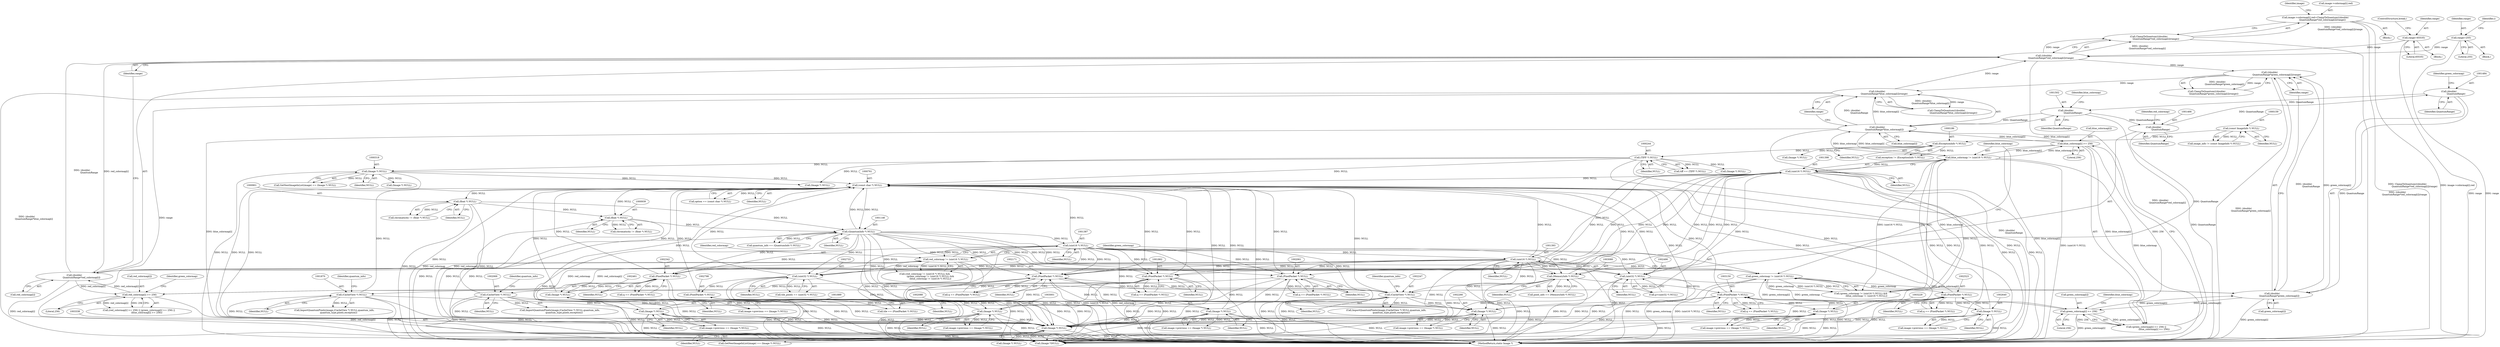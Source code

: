 digraph "0_ImageMagick_58cf5bf4fade82e3b510e8f3463a967278a3e410_0@array" {
"1001454" [label="(Call,image->colormap[i].red=ClampToQuantum(((double)\n                    QuantumRange*red_colormap[i])/range))"];
"1001462" [label="(Call,ClampToQuantum(((double)\n                    QuantumRange*red_colormap[i])/range))"];
"1001463" [label="(Call,((double)\n                    QuantumRange*red_colormap[i])/range)"];
"1001464" [label="(Call,(double)\n                    QuantumRange*red_colormap[i])"];
"1001465" [label="(Call,(double)\n                    QuantumRange)"];
"1001501" [label="(Call,(double)\n                    QuantumRange)"];
"1001483" [label="(Call,(double)\n                    QuantumRange)"];
"1001384" [label="(Call,red_colormap != (uint16 *) NULL)"];
"1001419" [label="(Call,red_colormap[i] >= 256)"];
"1001386" [label="(Call,(uint16 *) NULL)"];
"1001145" [label="(Call,(QuantumInfo *) NULL)"];
"1000760" [label="(Call,(const char *) NULL)"];
"1002341" [label="(Call,(PixelPacket *) NULL)"];
"1002460" [label="(Call,(Image *) NULL)"];
"1001392" [label="(Call,(uint16 *) NULL)"];
"1001397" [label="(Call,(uint16 *) NULL)"];
"1001861" [label="(Call,(PixelPacket *) NULL)"];
"1001888" [label="(Call,(Image *) NULL)"];
"1001869" [label="(Call,(CacheView *) NULL)"];
"1002087" [label="(Call,(Image *) NULL)"];
"1002068" [label="(Call,(CacheView *) NULL)"];
"1002060" [label="(Call,(PixelPacket *) NULL)"];
"1003000" [label="(Call,(Image *) NULL)"];
"1002797" [label="(Call,(PixelPacket *) NULL)"];
"1002732" [label="(Call,(uint32 *) NULL)"];
"1002639" [label="(Call,(Image *) NULL)"];
"1002522" [label="(Call,(PixelPacket *) NULL)"];
"1002489" [label="(Call,(uint32 *) NULL)"];
"1003149" [label="(Call,(PixelPacket *) NULL)"];
"1003079" [label="(Call,(MemoryInfo *) NULL)"];
"1003228" [label="(Call,(Image *) NULL)"];
"1000317" [label="(Call,(Image *) NULL)"];
"1000243" [label="(Call,(TIFF *) NULL)"];
"1000185" [label="(Call,(ExceptionInfo *) NULL)"];
"1000158" [label="(Call,(const ImageInfo *) NULL)"];
"1003337" [label="(Call,(Image *) NULL)"];
"1002170" [label="(Call,(PixelPacket *) NULL)"];
"1002265" [label="(Call,(Image *) NULL)"];
"1002246" [label="(Call,(CacheView *) NULL)"];
"1000938" [label="(Call,(float *) NULL)"];
"1000900" [label="(Call,(float *) NULL)"];
"1001436" [label="(Call,range=65535)"];
"1001401" [label="(Call,range=255)"];
"1001499" [label="(Call,((double)\n                    QuantumRange*blue_colormap[i])/range)"];
"1001500" [label="(Call,(double)\n                    QuantumRange*blue_colormap[i])"];
"1001430" [label="(Call,blue_colormap[i] >= 256)"];
"1001395" [label="(Call,blue_colormap != (uint16 *) NULL)"];
"1001481" [label="(Call,((double)\n                    QuantumRange*green_colormap[i])/range)"];
"1001482" [label="(Call,(double)\n                    QuantumRange*green_colormap[i])"];
"1001390" [label="(Call,green_colormap != (uint16 *) NULL)"];
"1001425" [label="(Call,green_colormap[i] >= 256)"];
"1001147" [label="(Identifier,NULL)"];
"1002732" [label="(Call,(uint32 *) NULL)"];
"1001427" [label="(Identifier,green_colormap)"];
"1001468" [label="(Call,red_colormap[i])"];
"1001426" [label="(Call,green_colormap[i])"];
"1003224" [label="(Call,image->previous == (Image *) NULL)"];
"1002795" [label="(Call,tile == (PixelPacket *) NULL)"];
"1001418" [label="(Call,(red_colormap[i] >= 256) || (green_colormap[i] >= 256) ||\n                      (blue_colormap[i] >= 256))"];
"1001438" [label="(Literal,65535)"];
"1001498" [label="(Call,ClampToQuantum(((double)\n                    QuantumRange*blue_colormap[i])/range))"];
"1001463" [label="(Call,((double)\n                    QuantumRange*red_colormap[i])/range)"];
"1001391" [label="(Identifier,green_colormap)"];
"1001467" [label="(Identifier,QuantumRange)"];
"1002062" [label="(Identifier,NULL)"];
"1000314" [label="(Call,GetNextImageInList(image) == (Image *) NULL)"];
"1002639" [label="(Call,(Image *) NULL)"];
"1000215" [label="(Call,(Image *) NULL)"];
"1003081" [label="(Identifier,NULL)"];
"1001872" [label="(Identifier,quantum_info)"];
"1002089" [label="(Identifier,NULL)"];
"1001439" [label="(ControlStructure,break;)"];
"1001424" [label="(Call,(green_colormap[i] >= 256) ||\n                      (blue_colormap[i] >= 256))"];
"1002460" [label="(Call,(Image *) NULL)"];
"1001483" [label="(Call,(double)\n                    QuantumRange)"];
"1003228" [label="(Call,(Image *) NULL)"];
"1001389" [label="(Call,(green_colormap != (uint16 *) NULL) &&\n                (blue_colormap != (uint16 *) NULL))"];
"1003147" [label="(Call,q == (PixelPacket *) NULL)"];
"1000902" [label="(Identifier,NULL)"];
"1001503" [label="(Identifier,QuantumRange)"];
"1002635" [label="(Call,image->previous == (Image *) NULL)"];
"1000243" [label="(Call,(TIFF *) NULL)"];
"1001476" [label="(Identifier,image)"];
"1003230" [label="(Identifier,NULL)"];
"1001397" [label="(Call,(uint16 *) NULL)"];
"1001487" [label="(Identifier,green_colormap)"];
"1002641" [label="(Identifier,NULL)"];
"1001464" [label="(Call,(double)\n                    QuantumRange*red_colormap[i])"];
"1003334" [label="(Call,GetNextImageInList(image) == (Image *) NULL)"];
"1000898" [label="(Call,chromaticity != (float *) NULL)"];
"1001480" [label="(Call,ClampToQuantum(((double)\n                    QuantumRange*green_colormap[i])/range))"];
"1001859" [label="(Call,q == (PixelPacket *) NULL)"];
"1001396" [label="(Identifier,blue_colormap)"];
"1001401" [label="(Call,range=255)"];
"1001871" [label="(Identifier,NULL)"];
"1002462" [label="(Identifier,NULL)"];
"1003400" [label="(Call,(Image *)NULL)"];
"1002730" [label="(Call,tile_pixels == (uint32 *) NULL)"];
"1002522" [label="(Call,(PixelPacket *) NULL)"];
"1001394" [label="(Identifier,NULL)"];
"1001436" [label="(Call,range=65535)"];
"1001861" [label="(Call,(PixelPacket *) NULL)"];
"1001386" [label="(Call,(uint16 *) NULL)"];
"1002491" [label="(Identifier,NULL)"];
"1002524" [label="(Identifier,NULL)"];
"1000319" [label="(Identifier,NULL)"];
"1001403" [label="(Literal,255)"];
"1003002" [label="(Identifier,NULL)"];
"1001384" [label="(Call,red_colormap != (uint16 *) NULL)"];
"1002339" [label="(Call,q == (PixelPacket *) NULL)"];
"1000936" [label="(Call,chromaticity != (float *) NULL)"];
"1000156" [label="(Call,image_info != (const ImageInfo *) NULL)"];
"1000758" [label="(Call,option == (const char *) NULL)"];
"1002261" [label="(Call,image->previous == (Image *) NULL)"];
"1001469" [label="(Identifier,red_colormap)"];
"1002248" [label="(Identifier,NULL)"];
"1001863" [label="(Identifier,NULL)"];
"1002489" [label="(Call,(uint32 *) NULL)"];
"1002520" [label="(Call,q == (PixelPacket *) NULL)"];
"1003337" [label="(Call,(Image *) NULL)"];
"1001869" [label="(Call,(CacheView *) NULL)"];
"1002070" [label="(Identifier,NULL)"];
"1001400" [label="(Block,)"];
"1001482" [label="(Call,(double)\n                    QuantumRange*green_colormap[i])"];
"1001143" [label="(Call,quantum_info == (QuantumInfo *) NULL)"];
"1001471" [label="(Identifier,range)"];
"1001388" [label="(Identifier,NULL)"];
"1000328" [label="(Call,(Image *) NULL)"];
"1002343" [label="(Identifier,NULL)"];
"1002797" [label="(Call,(PixelPacket *) NULL)"];
"1001501" [label="(Call,(double)\n                    QuantumRange)"];
"1001395" [label="(Call,blue_colormap != (uint16 *) NULL)"];
"1001465" [label="(Call,(double)\n                    QuantumRange)"];
"1000938" [label="(Call,(float *) NULL)"];
"1001402" [label="(Identifier,range)"];
"1001431" [label="(Call,blue_colormap[i])"];
"1001499" [label="(Call,((double)\n                    QuantumRange*blue_colormap[i])/range)"];
"1002071" [label="(Identifier,quantum_info)"];
"1000187" [label="(Identifier,NULL)"];
"1002087" [label="(Call,(Image *) NULL)"];
"1003406" [label="(MethodReturn,static Image *)"];
"1001455" [label="(Call,image->colormap[i].red)"];
"1000158" [label="(Call,(const ImageInfo *) NULL)"];
"1001504" [label="(Call,blue_colormap[i])"];
"1002799" [label="(Identifier,NULL)"];
"1001399" [label="(Identifier,NULL)"];
"1002170" [label="(Call,(PixelPacket *) NULL)"];
"1003000" [label="(Call,(Image *) NULL)"];
"1002249" [label="(Identifier,quantum_info)"];
"1000245" [label="(Identifier,NULL)"];
"1001392" [label="(Call,(uint16 *) NULL)"];
"1001383" [label="(Call,(red_colormap != (uint16 *) NULL) &&\n                (green_colormap != (uint16 *) NULL) &&\n                (blue_colormap != (uint16 *) NULL))"];
"1002066" [label="(Call,ImportQuantumPixels(image,(CacheView *) NULL,quantum_info,\n            quantum_type,pixels,exception))"];
"1001486" [label="(Call,green_colormap[i])"];
"1001435" [label="(Block,)"];
"1001507" [label="(Identifier,range)"];
"1001888" [label="(Call,(Image *) NULL)"];
"1001453" [label="(Block,)"];
"1002060" [label="(Call,(PixelPacket *) NULL)"];
"1001462" [label="(Call,ClampToQuantum(((double)\n                    QuantumRange*red_colormap[i])/range))"];
"1001481" [label="(Call,((double)\n                    QuantumRange*green_colormap[i])/range)"];
"1000940" [label="(Identifier,NULL)"];
"1002267" [label="(Identifier,NULL)"];
"1000900" [label="(Call,(float *) NULL)"];
"1002734" [label="(Identifier,NULL)"];
"1000307" [label="(Call,(Image *) NULL)"];
"1001489" [label="(Identifier,range)"];
"1001423" [label="(Literal,256)"];
"1002341" [label="(Call,(PixelPacket *) NULL)"];
"1001890" [label="(Identifier,NULL)"];
"1003149" [label="(Call,(PixelPacket *) NULL)"];
"1001430" [label="(Call,blue_colormap[i] >= 256)"];
"1002456" [label="(Call,image->previous == (Image *) NULL)"];
"1002058" [label="(Call,q == (PixelPacket *) NULL)"];
"1001425" [label="(Call,green_colormap[i] >= 256)"];
"1001145" [label="(Call,(QuantumInfo *) NULL)"];
"1000160" [label="(Identifier,NULL)"];
"1000241" [label="(Call,tiff == (TIFF *) NULL)"];
"1002168" [label="(Call,q == (PixelPacket *) NULL)"];
"1001434" [label="(Literal,256)"];
"1000185" [label="(Call,(ExceptionInfo *) NULL)"];
"1001420" [label="(Call,red_colormap[i])"];
"1003346" [label="(Call,(Image *) NULL)"];
"1001500" [label="(Call,(double)\n                    QuantumRange*blue_colormap[i])"];
"1001505" [label="(Identifier,blue_colormap)"];
"1000183" [label="(Call,exception != (ExceptionInfo *) NULL)"];
"1000317" [label="(Call,(Image *) NULL)"];
"1002172" [label="(Identifier,NULL)"];
"1001406" [label="(Identifier,i)"];
"1001419" [label="(Call,red_colormap[i] >= 256)"];
"1002487" [label="(Call,p=(uint32 *) NULL)"];
"1002244" [label="(Call,ImportQuantumPixels(image,(CacheView *) NULL,quantum_info,\n              quantum_type,pixels,exception))"];
"1001454" [label="(Call,image->colormap[i].red=ClampToQuantum(((double)\n                    QuantumRange*red_colormap[i])/range))"];
"1002083" [label="(Call,image->previous == (Image *) NULL)"];
"1003339" [label="(Identifier,NULL)"];
"1002068" [label="(Call,(CacheView *) NULL)"];
"1002265" [label="(Call,(Image *) NULL)"];
"1000760" [label="(Call,(const char *) NULL)"];
"1001884" [label="(Call,image->previous == (Image *) NULL)"];
"1001385" [label="(Identifier,red_colormap)"];
"1003079" [label="(Call,(MemoryInfo *) NULL)"];
"1001429" [label="(Literal,256)"];
"1003077" [label="(Call,pixel_info == (MemoryInfo *) NULL)"];
"1000252" [label="(Call,(Image *) NULL)"];
"1000762" [label="(Identifier,NULL)"];
"1001867" [label="(Call,ImportQuantumPixels(image,(CacheView *) NULL,quantum_info,\n            quantum_type,pixels,exception))"];
"1001437" [label="(Identifier,range)"];
"1003151" [label="(Identifier,NULL)"];
"1001390" [label="(Call,green_colormap != (uint16 *) NULL)"];
"1001485" [label="(Identifier,QuantumRange)"];
"1002996" [label="(Call,image->previous == (Image *) NULL)"];
"1002246" [label="(Call,(CacheView *) NULL)"];
"1001432" [label="(Identifier,blue_colormap)"];
"1001454" -> "1001453"  [label="AST: "];
"1001454" -> "1001462"  [label="CFG: "];
"1001455" -> "1001454"  [label="AST: "];
"1001462" -> "1001454"  [label="AST: "];
"1001476" -> "1001454"  [label="CFG: "];
"1001454" -> "1003406"  [label="DDG: ClampToQuantum(((double)\n                    QuantumRange*red_colormap[i])/range)"];
"1001454" -> "1003406"  [label="DDG: image->colormap[i].red"];
"1001462" -> "1001454"  [label="DDG: ((double)\n                    QuantumRange*red_colormap[i])/range"];
"1001462" -> "1001463"  [label="CFG: "];
"1001463" -> "1001462"  [label="AST: "];
"1001462" -> "1003406"  [label="DDG: ((double)\n                    QuantumRange*red_colormap[i])/range"];
"1001463" -> "1001462"  [label="DDG: (double)\n                    QuantumRange*red_colormap[i]"];
"1001463" -> "1001462"  [label="DDG: range"];
"1001463" -> "1001471"  [label="CFG: "];
"1001464" -> "1001463"  [label="AST: "];
"1001471" -> "1001463"  [label="AST: "];
"1001463" -> "1003406"  [label="DDG: (double)\n                    QuantumRange*red_colormap[i]"];
"1001464" -> "1001463"  [label="DDG: (double)\n                    QuantumRange"];
"1001464" -> "1001463"  [label="DDG: red_colormap[i]"];
"1001436" -> "1001463"  [label="DDG: range"];
"1001401" -> "1001463"  [label="DDG: range"];
"1001499" -> "1001463"  [label="DDG: range"];
"1001463" -> "1001481"  [label="DDG: range"];
"1001464" -> "1001468"  [label="CFG: "];
"1001465" -> "1001464"  [label="AST: "];
"1001468" -> "1001464"  [label="AST: "];
"1001471" -> "1001464"  [label="CFG: "];
"1001464" -> "1003406"  [label="DDG: red_colormap[i]"];
"1001464" -> "1001384"  [label="DDG: red_colormap[i]"];
"1001464" -> "1001419"  [label="DDG: red_colormap[i]"];
"1001465" -> "1001464"  [label="DDG: QuantumRange"];
"1001384" -> "1001464"  [label="DDG: red_colormap"];
"1001419" -> "1001464"  [label="DDG: red_colormap[i]"];
"1001465" -> "1001467"  [label="CFG: "];
"1001466" -> "1001465"  [label="AST: "];
"1001467" -> "1001465"  [label="AST: "];
"1001469" -> "1001465"  [label="CFG: "];
"1001501" -> "1001465"  [label="DDG: QuantumRange"];
"1001465" -> "1001483"  [label="DDG: QuantumRange"];
"1001501" -> "1001500"  [label="AST: "];
"1001501" -> "1001503"  [label="CFG: "];
"1001502" -> "1001501"  [label="AST: "];
"1001503" -> "1001501"  [label="AST: "];
"1001505" -> "1001501"  [label="CFG: "];
"1001501" -> "1003406"  [label="DDG: QuantumRange"];
"1001501" -> "1001500"  [label="DDG: QuantumRange"];
"1001483" -> "1001501"  [label="DDG: QuantumRange"];
"1001483" -> "1001482"  [label="AST: "];
"1001483" -> "1001485"  [label="CFG: "];
"1001484" -> "1001483"  [label="AST: "];
"1001485" -> "1001483"  [label="AST: "];
"1001487" -> "1001483"  [label="CFG: "];
"1001483" -> "1001482"  [label="DDG: QuantumRange"];
"1001384" -> "1001383"  [label="AST: "];
"1001384" -> "1001386"  [label="CFG: "];
"1001385" -> "1001384"  [label="AST: "];
"1001386" -> "1001384"  [label="AST: "];
"1001391" -> "1001384"  [label="CFG: "];
"1001383" -> "1001384"  [label="CFG: "];
"1001384" -> "1003406"  [label="DDG: red_colormap"];
"1001384" -> "1003406"  [label="DDG: (uint16 *) NULL"];
"1001384" -> "1001383"  [label="DDG: red_colormap"];
"1001384" -> "1001383"  [label="DDG: (uint16 *) NULL"];
"1001419" -> "1001384"  [label="DDG: red_colormap[i]"];
"1001386" -> "1001384"  [label="DDG: NULL"];
"1001384" -> "1001419"  [label="DDG: red_colormap"];
"1001419" -> "1001418"  [label="AST: "];
"1001419" -> "1001423"  [label="CFG: "];
"1001420" -> "1001419"  [label="AST: "];
"1001423" -> "1001419"  [label="AST: "];
"1001427" -> "1001419"  [label="CFG: "];
"1001418" -> "1001419"  [label="CFG: "];
"1001419" -> "1003406"  [label="DDG: red_colormap[i]"];
"1001419" -> "1001418"  [label="DDG: red_colormap[i]"];
"1001419" -> "1001418"  [label="DDG: 256"];
"1001386" -> "1001388"  [label="CFG: "];
"1001387" -> "1001386"  [label="AST: "];
"1001388" -> "1001386"  [label="AST: "];
"1001386" -> "1003406"  [label="DDG: NULL"];
"1001386" -> "1000760"  [label="DDG: NULL"];
"1001145" -> "1001386"  [label="DDG: NULL"];
"1001386" -> "1001392"  [label="DDG: NULL"];
"1001386" -> "1001861"  [label="DDG: NULL"];
"1001386" -> "1002060"  [label="DDG: NULL"];
"1001386" -> "1002170"  [label="DDG: NULL"];
"1001386" -> "1002246"  [label="DDG: NULL"];
"1001386" -> "1002265"  [label="DDG: NULL"];
"1001386" -> "1002341"  [label="DDG: NULL"];
"1001386" -> "1002489"  [label="DDG: NULL"];
"1001386" -> "1002732"  [label="DDG: NULL"];
"1001386" -> "1003079"  [label="DDG: NULL"];
"1001386" -> "1003337"  [label="DDG: NULL"];
"1001386" -> "1003400"  [label="DDG: NULL"];
"1001145" -> "1001143"  [label="AST: "];
"1001145" -> "1001147"  [label="CFG: "];
"1001146" -> "1001145"  [label="AST: "];
"1001147" -> "1001145"  [label="AST: "];
"1001143" -> "1001145"  [label="CFG: "];
"1001145" -> "1003406"  [label="DDG: NULL"];
"1001145" -> "1000760"  [label="DDG: NULL"];
"1001145" -> "1001143"  [label="DDG: NULL"];
"1000760" -> "1001145"  [label="DDG: NULL"];
"1000938" -> "1001145"  [label="DDG: NULL"];
"1000900" -> "1001145"  [label="DDG: NULL"];
"1001145" -> "1001861"  [label="DDG: NULL"];
"1001145" -> "1002060"  [label="DDG: NULL"];
"1001145" -> "1002170"  [label="DDG: NULL"];
"1001145" -> "1002246"  [label="DDG: NULL"];
"1001145" -> "1002265"  [label="DDG: NULL"];
"1001145" -> "1002341"  [label="DDG: NULL"];
"1001145" -> "1002489"  [label="DDG: NULL"];
"1001145" -> "1002732"  [label="DDG: NULL"];
"1001145" -> "1003079"  [label="DDG: NULL"];
"1001145" -> "1003337"  [label="DDG: NULL"];
"1001145" -> "1003400"  [label="DDG: NULL"];
"1000760" -> "1000758"  [label="AST: "];
"1000760" -> "1000762"  [label="CFG: "];
"1000761" -> "1000760"  [label="AST: "];
"1000762" -> "1000760"  [label="AST: "];
"1000758" -> "1000760"  [label="CFG: "];
"1000760" -> "1003406"  [label="DDG: NULL"];
"1000760" -> "1000758"  [label="DDG: NULL"];
"1002341" -> "1000760"  [label="DDG: NULL"];
"1002460" -> "1000760"  [label="DDG: NULL"];
"1001861" -> "1000760"  [label="DDG: NULL"];
"1001888" -> "1000760"  [label="DDG: NULL"];
"1001869" -> "1000760"  [label="DDG: NULL"];
"1002087" -> "1000760"  [label="DDG: NULL"];
"1003000" -> "1000760"  [label="DDG: NULL"];
"1002639" -> "1000760"  [label="DDG: NULL"];
"1003149" -> "1000760"  [label="DDG: NULL"];
"1002060" -> "1000760"  [label="DDG: NULL"];
"1000317" -> "1000760"  [label="DDG: NULL"];
"1002522" -> "1000760"  [label="DDG: NULL"];
"1003337" -> "1000760"  [label="DDG: NULL"];
"1002170" -> "1000760"  [label="DDG: NULL"];
"1002265" -> "1000760"  [label="DDG: NULL"];
"1003079" -> "1000760"  [label="DDG: NULL"];
"1001392" -> "1000760"  [label="DDG: NULL"];
"1002732" -> "1000760"  [label="DDG: NULL"];
"1002797" -> "1000760"  [label="DDG: NULL"];
"1000243" -> "1000760"  [label="DDG: NULL"];
"1002246" -> "1000760"  [label="DDG: NULL"];
"1001397" -> "1000760"  [label="DDG: NULL"];
"1002068" -> "1000760"  [label="DDG: NULL"];
"1002489" -> "1000760"  [label="DDG: NULL"];
"1003228" -> "1000760"  [label="DDG: NULL"];
"1000760" -> "1000900"  [label="DDG: NULL"];
"1000760" -> "1000938"  [label="DDG: NULL"];
"1000760" -> "1003400"  [label="DDG: NULL"];
"1002341" -> "1002339"  [label="AST: "];
"1002341" -> "1002343"  [label="CFG: "];
"1002342" -> "1002341"  [label="AST: "];
"1002343" -> "1002341"  [label="AST: "];
"1002339" -> "1002341"  [label="CFG: "];
"1002341" -> "1003406"  [label="DDG: NULL"];
"1002341" -> "1002339"  [label="DDG: NULL"];
"1002460" -> "1002341"  [label="DDG: NULL"];
"1001392" -> "1002341"  [label="DDG: NULL"];
"1001397" -> "1002341"  [label="DDG: NULL"];
"1002341" -> "1002460"  [label="DDG: NULL"];
"1002341" -> "1003337"  [label="DDG: NULL"];
"1002341" -> "1003400"  [label="DDG: NULL"];
"1002460" -> "1002456"  [label="AST: "];
"1002460" -> "1002462"  [label="CFG: "];
"1002461" -> "1002460"  [label="AST: "];
"1002462" -> "1002460"  [label="AST: "];
"1002456" -> "1002460"  [label="CFG: "];
"1002460" -> "1003406"  [label="DDG: NULL"];
"1002460" -> "1002456"  [label="DDG: NULL"];
"1002460" -> "1003337"  [label="DDG: NULL"];
"1002460" -> "1003400"  [label="DDG: NULL"];
"1001392" -> "1001390"  [label="AST: "];
"1001392" -> "1001394"  [label="CFG: "];
"1001393" -> "1001392"  [label="AST: "];
"1001394" -> "1001392"  [label="AST: "];
"1001390" -> "1001392"  [label="CFG: "];
"1001392" -> "1003406"  [label="DDG: NULL"];
"1001392" -> "1001390"  [label="DDG: NULL"];
"1001392" -> "1001397"  [label="DDG: NULL"];
"1001392" -> "1001861"  [label="DDG: NULL"];
"1001392" -> "1002060"  [label="DDG: NULL"];
"1001392" -> "1002170"  [label="DDG: NULL"];
"1001392" -> "1002246"  [label="DDG: NULL"];
"1001392" -> "1002265"  [label="DDG: NULL"];
"1001392" -> "1002489"  [label="DDG: NULL"];
"1001392" -> "1002732"  [label="DDG: NULL"];
"1001392" -> "1003079"  [label="DDG: NULL"];
"1001392" -> "1003337"  [label="DDG: NULL"];
"1001392" -> "1003400"  [label="DDG: NULL"];
"1001397" -> "1001395"  [label="AST: "];
"1001397" -> "1001399"  [label="CFG: "];
"1001398" -> "1001397"  [label="AST: "];
"1001399" -> "1001397"  [label="AST: "];
"1001395" -> "1001397"  [label="CFG: "];
"1001397" -> "1003406"  [label="DDG: NULL"];
"1001397" -> "1001395"  [label="DDG: NULL"];
"1001397" -> "1001861"  [label="DDG: NULL"];
"1001397" -> "1002060"  [label="DDG: NULL"];
"1001397" -> "1002170"  [label="DDG: NULL"];
"1001397" -> "1002246"  [label="DDG: NULL"];
"1001397" -> "1002265"  [label="DDG: NULL"];
"1001397" -> "1002489"  [label="DDG: NULL"];
"1001397" -> "1002732"  [label="DDG: NULL"];
"1001397" -> "1003079"  [label="DDG: NULL"];
"1001397" -> "1003337"  [label="DDG: NULL"];
"1001397" -> "1003400"  [label="DDG: NULL"];
"1001861" -> "1001859"  [label="AST: "];
"1001861" -> "1001863"  [label="CFG: "];
"1001862" -> "1001861"  [label="AST: "];
"1001863" -> "1001861"  [label="AST: "];
"1001859" -> "1001861"  [label="CFG: "];
"1001861" -> "1003406"  [label="DDG: NULL"];
"1001861" -> "1001859"  [label="DDG: NULL"];
"1001888" -> "1001861"  [label="DDG: NULL"];
"1001861" -> "1001869"  [label="DDG: NULL"];
"1001861" -> "1003337"  [label="DDG: NULL"];
"1001861" -> "1003400"  [label="DDG: NULL"];
"1001888" -> "1001884"  [label="AST: "];
"1001888" -> "1001890"  [label="CFG: "];
"1001889" -> "1001888"  [label="AST: "];
"1001890" -> "1001888"  [label="AST: "];
"1001884" -> "1001888"  [label="CFG: "];
"1001888" -> "1003406"  [label="DDG: NULL"];
"1001888" -> "1001884"  [label="DDG: NULL"];
"1001869" -> "1001888"  [label="DDG: NULL"];
"1001888" -> "1003337"  [label="DDG: NULL"];
"1001888" -> "1003400"  [label="DDG: NULL"];
"1001869" -> "1001867"  [label="AST: "];
"1001869" -> "1001871"  [label="CFG: "];
"1001870" -> "1001869"  [label="AST: "];
"1001871" -> "1001869"  [label="AST: "];
"1001872" -> "1001869"  [label="CFG: "];
"1001869" -> "1003406"  [label="DDG: NULL"];
"1001869" -> "1001867"  [label="DDG: NULL"];
"1001869" -> "1003337"  [label="DDG: NULL"];
"1001869" -> "1003400"  [label="DDG: NULL"];
"1002087" -> "1002083"  [label="AST: "];
"1002087" -> "1002089"  [label="CFG: "];
"1002088" -> "1002087"  [label="AST: "];
"1002089" -> "1002087"  [label="AST: "];
"1002083" -> "1002087"  [label="CFG: "];
"1002087" -> "1003406"  [label="DDG: NULL"];
"1002087" -> "1002060"  [label="DDG: NULL"];
"1002087" -> "1002083"  [label="DDG: NULL"];
"1002068" -> "1002087"  [label="DDG: NULL"];
"1002087" -> "1003337"  [label="DDG: NULL"];
"1002087" -> "1003400"  [label="DDG: NULL"];
"1002068" -> "1002066"  [label="AST: "];
"1002068" -> "1002070"  [label="CFG: "];
"1002069" -> "1002068"  [label="AST: "];
"1002070" -> "1002068"  [label="AST: "];
"1002071" -> "1002068"  [label="CFG: "];
"1002068" -> "1003406"  [label="DDG: NULL"];
"1002068" -> "1002066"  [label="DDG: NULL"];
"1002060" -> "1002068"  [label="DDG: NULL"];
"1002068" -> "1003337"  [label="DDG: NULL"];
"1002068" -> "1003400"  [label="DDG: NULL"];
"1002060" -> "1002058"  [label="AST: "];
"1002060" -> "1002062"  [label="CFG: "];
"1002061" -> "1002060"  [label="AST: "];
"1002062" -> "1002060"  [label="AST: "];
"1002058" -> "1002060"  [label="CFG: "];
"1002060" -> "1003406"  [label="DDG: NULL"];
"1002060" -> "1002058"  [label="DDG: NULL"];
"1002060" -> "1003337"  [label="DDG: NULL"];
"1002060" -> "1003400"  [label="DDG: NULL"];
"1003000" -> "1002996"  [label="AST: "];
"1003000" -> "1003002"  [label="CFG: "];
"1003001" -> "1003000"  [label="AST: "];
"1003002" -> "1003000"  [label="AST: "];
"1002996" -> "1003000"  [label="CFG: "];
"1003000" -> "1003406"  [label="DDG: NULL"];
"1003000" -> "1002797"  [label="DDG: NULL"];
"1003000" -> "1002996"  [label="DDG: NULL"];
"1002797" -> "1003000"  [label="DDG: NULL"];
"1003000" -> "1003337"  [label="DDG: NULL"];
"1003000" -> "1003400"  [label="DDG: NULL"];
"1002797" -> "1002795"  [label="AST: "];
"1002797" -> "1002799"  [label="CFG: "];
"1002798" -> "1002797"  [label="AST: "];
"1002799" -> "1002797"  [label="AST: "];
"1002795" -> "1002797"  [label="CFG: "];
"1002797" -> "1003406"  [label="DDG: NULL"];
"1002797" -> "1002795"  [label="DDG: NULL"];
"1002732" -> "1002797"  [label="DDG: NULL"];
"1002797" -> "1003337"  [label="DDG: NULL"];
"1002797" -> "1003400"  [label="DDG: NULL"];
"1002732" -> "1002730"  [label="AST: "];
"1002732" -> "1002734"  [label="CFG: "];
"1002733" -> "1002732"  [label="AST: "];
"1002734" -> "1002732"  [label="AST: "];
"1002730" -> "1002732"  [label="CFG: "];
"1002732" -> "1003406"  [label="DDG: NULL"];
"1002732" -> "1002730"  [label="DDG: NULL"];
"1002732" -> "1003337"  [label="DDG: NULL"];
"1002732" -> "1003400"  [label="DDG: NULL"];
"1002639" -> "1002635"  [label="AST: "];
"1002639" -> "1002641"  [label="CFG: "];
"1002640" -> "1002639"  [label="AST: "];
"1002641" -> "1002639"  [label="AST: "];
"1002635" -> "1002639"  [label="CFG: "];
"1002639" -> "1003406"  [label="DDG: NULL"];
"1002639" -> "1002522"  [label="DDG: NULL"];
"1002639" -> "1002635"  [label="DDG: NULL"];
"1002522" -> "1002639"  [label="DDG: NULL"];
"1002639" -> "1003337"  [label="DDG: NULL"];
"1002639" -> "1003400"  [label="DDG: NULL"];
"1002522" -> "1002520"  [label="AST: "];
"1002522" -> "1002524"  [label="CFG: "];
"1002523" -> "1002522"  [label="AST: "];
"1002524" -> "1002522"  [label="AST: "];
"1002520" -> "1002522"  [label="CFG: "];
"1002522" -> "1003406"  [label="DDG: NULL"];
"1002522" -> "1002520"  [label="DDG: NULL"];
"1002489" -> "1002522"  [label="DDG: NULL"];
"1002522" -> "1003337"  [label="DDG: NULL"];
"1002522" -> "1003400"  [label="DDG: NULL"];
"1002489" -> "1002487"  [label="AST: "];
"1002489" -> "1002491"  [label="CFG: "];
"1002490" -> "1002489"  [label="AST: "];
"1002491" -> "1002489"  [label="AST: "];
"1002487" -> "1002489"  [label="CFG: "];
"1002489" -> "1003406"  [label="DDG: NULL"];
"1002489" -> "1002487"  [label="DDG: NULL"];
"1002489" -> "1003337"  [label="DDG: NULL"];
"1002489" -> "1003400"  [label="DDG: NULL"];
"1003149" -> "1003147"  [label="AST: "];
"1003149" -> "1003151"  [label="CFG: "];
"1003150" -> "1003149"  [label="AST: "];
"1003151" -> "1003149"  [label="AST: "];
"1003147" -> "1003149"  [label="CFG: "];
"1003149" -> "1003406"  [label="DDG: NULL"];
"1003149" -> "1003147"  [label="DDG: NULL"];
"1003079" -> "1003149"  [label="DDG: NULL"];
"1003228" -> "1003149"  [label="DDG: NULL"];
"1003149" -> "1003228"  [label="DDG: NULL"];
"1003149" -> "1003337"  [label="DDG: NULL"];
"1003149" -> "1003400"  [label="DDG: NULL"];
"1003079" -> "1003077"  [label="AST: "];
"1003079" -> "1003081"  [label="CFG: "];
"1003080" -> "1003079"  [label="AST: "];
"1003081" -> "1003079"  [label="AST: "];
"1003077" -> "1003079"  [label="CFG: "];
"1003079" -> "1003406"  [label="DDG: NULL"];
"1003079" -> "1003077"  [label="DDG: NULL"];
"1003079" -> "1003337"  [label="DDG: NULL"];
"1003079" -> "1003400"  [label="DDG: NULL"];
"1003228" -> "1003224"  [label="AST: "];
"1003228" -> "1003230"  [label="CFG: "];
"1003229" -> "1003228"  [label="AST: "];
"1003230" -> "1003228"  [label="AST: "];
"1003224" -> "1003228"  [label="CFG: "];
"1003228" -> "1003406"  [label="DDG: NULL"];
"1003228" -> "1003224"  [label="DDG: NULL"];
"1003228" -> "1003337"  [label="DDG: NULL"];
"1003228" -> "1003400"  [label="DDG: NULL"];
"1000317" -> "1000314"  [label="AST: "];
"1000317" -> "1000319"  [label="CFG: "];
"1000318" -> "1000317"  [label="AST: "];
"1000319" -> "1000317"  [label="AST: "];
"1000314" -> "1000317"  [label="CFG: "];
"1000317" -> "1003406"  [label="DDG: NULL"];
"1000317" -> "1000307"  [label="DDG: NULL"];
"1000317" -> "1000314"  [label="DDG: NULL"];
"1000243" -> "1000317"  [label="DDG: NULL"];
"1000317" -> "1000328"  [label="DDG: NULL"];
"1000317" -> "1003400"  [label="DDG: NULL"];
"1000243" -> "1000241"  [label="AST: "];
"1000243" -> "1000245"  [label="CFG: "];
"1000244" -> "1000243"  [label="AST: "];
"1000245" -> "1000243"  [label="AST: "];
"1000241" -> "1000243"  [label="CFG: "];
"1000243" -> "1003406"  [label="DDG: NULL"];
"1000243" -> "1000241"  [label="DDG: NULL"];
"1000185" -> "1000243"  [label="DDG: NULL"];
"1000243" -> "1000252"  [label="DDG: NULL"];
"1000243" -> "1000307"  [label="DDG: NULL"];
"1000243" -> "1003400"  [label="DDG: NULL"];
"1000185" -> "1000183"  [label="AST: "];
"1000185" -> "1000187"  [label="CFG: "];
"1000186" -> "1000185"  [label="AST: "];
"1000187" -> "1000185"  [label="AST: "];
"1000183" -> "1000185"  [label="CFG: "];
"1000185" -> "1000183"  [label="DDG: NULL"];
"1000158" -> "1000185"  [label="DDG: NULL"];
"1000185" -> "1000215"  [label="DDG: NULL"];
"1000158" -> "1000156"  [label="AST: "];
"1000158" -> "1000160"  [label="CFG: "];
"1000159" -> "1000158"  [label="AST: "];
"1000160" -> "1000158"  [label="AST: "];
"1000156" -> "1000158"  [label="CFG: "];
"1000158" -> "1000156"  [label="DDG: NULL"];
"1003337" -> "1003334"  [label="AST: "];
"1003337" -> "1003339"  [label="CFG: "];
"1003338" -> "1003337"  [label="AST: "];
"1003339" -> "1003337"  [label="AST: "];
"1003334" -> "1003337"  [label="CFG: "];
"1003337" -> "1003406"  [label="DDG: NULL"];
"1003337" -> "1003334"  [label="DDG: NULL"];
"1002170" -> "1003337"  [label="DDG: NULL"];
"1002265" -> "1003337"  [label="DDG: NULL"];
"1002246" -> "1003337"  [label="DDG: NULL"];
"1003337" -> "1003346"  [label="DDG: NULL"];
"1003337" -> "1003400"  [label="DDG: NULL"];
"1002170" -> "1002168"  [label="AST: "];
"1002170" -> "1002172"  [label="CFG: "];
"1002171" -> "1002170"  [label="AST: "];
"1002172" -> "1002170"  [label="AST: "];
"1002168" -> "1002170"  [label="CFG: "];
"1002170" -> "1003406"  [label="DDG: NULL"];
"1002170" -> "1002168"  [label="DDG: NULL"];
"1002265" -> "1002170"  [label="DDG: NULL"];
"1002246" -> "1002170"  [label="DDG: NULL"];
"1002170" -> "1002246"  [label="DDG: NULL"];
"1002170" -> "1002265"  [label="DDG: NULL"];
"1002170" -> "1003400"  [label="DDG: NULL"];
"1002265" -> "1002261"  [label="AST: "];
"1002265" -> "1002267"  [label="CFG: "];
"1002266" -> "1002265"  [label="AST: "];
"1002267" -> "1002265"  [label="AST: "];
"1002261" -> "1002265"  [label="CFG: "];
"1002265" -> "1003406"  [label="DDG: NULL"];
"1002265" -> "1002261"  [label="DDG: NULL"];
"1002246" -> "1002265"  [label="DDG: NULL"];
"1002265" -> "1003400"  [label="DDG: NULL"];
"1002246" -> "1002244"  [label="AST: "];
"1002246" -> "1002248"  [label="CFG: "];
"1002247" -> "1002246"  [label="AST: "];
"1002248" -> "1002246"  [label="AST: "];
"1002249" -> "1002246"  [label="CFG: "];
"1002246" -> "1003406"  [label="DDG: NULL"];
"1002246" -> "1002244"  [label="DDG: NULL"];
"1002246" -> "1003400"  [label="DDG: NULL"];
"1000938" -> "1000936"  [label="AST: "];
"1000938" -> "1000940"  [label="CFG: "];
"1000939" -> "1000938"  [label="AST: "];
"1000940" -> "1000938"  [label="AST: "];
"1000936" -> "1000938"  [label="CFG: "];
"1000938" -> "1003406"  [label="DDG: NULL"];
"1000938" -> "1000936"  [label="DDG: NULL"];
"1000900" -> "1000938"  [label="DDG: NULL"];
"1000938" -> "1003400"  [label="DDG: NULL"];
"1000900" -> "1000898"  [label="AST: "];
"1000900" -> "1000902"  [label="CFG: "];
"1000901" -> "1000900"  [label="AST: "];
"1000902" -> "1000900"  [label="AST: "];
"1000898" -> "1000900"  [label="CFG: "];
"1000900" -> "1003406"  [label="DDG: NULL"];
"1000900" -> "1000898"  [label="DDG: NULL"];
"1000900" -> "1003400"  [label="DDG: NULL"];
"1001436" -> "1001435"  [label="AST: "];
"1001436" -> "1001438"  [label="CFG: "];
"1001437" -> "1001436"  [label="AST: "];
"1001438" -> "1001436"  [label="AST: "];
"1001439" -> "1001436"  [label="CFG: "];
"1001436" -> "1003406"  [label="DDG: range"];
"1001401" -> "1001400"  [label="AST: "];
"1001401" -> "1001403"  [label="CFG: "];
"1001402" -> "1001401"  [label="AST: "];
"1001403" -> "1001401"  [label="AST: "];
"1001406" -> "1001401"  [label="CFG: "];
"1001401" -> "1003406"  [label="DDG: range"];
"1001499" -> "1001498"  [label="AST: "];
"1001499" -> "1001507"  [label="CFG: "];
"1001500" -> "1001499"  [label="AST: "];
"1001507" -> "1001499"  [label="AST: "];
"1001498" -> "1001499"  [label="CFG: "];
"1001499" -> "1003406"  [label="DDG: (double)\n                    QuantumRange*blue_colormap[i]"];
"1001499" -> "1003406"  [label="DDG: range"];
"1001499" -> "1001498"  [label="DDG: (double)\n                    QuantumRange*blue_colormap[i]"];
"1001499" -> "1001498"  [label="DDG: range"];
"1001500" -> "1001499"  [label="DDG: (double)\n                    QuantumRange"];
"1001500" -> "1001499"  [label="DDG: blue_colormap[i]"];
"1001481" -> "1001499"  [label="DDG: range"];
"1001500" -> "1001504"  [label="CFG: "];
"1001504" -> "1001500"  [label="AST: "];
"1001507" -> "1001500"  [label="CFG: "];
"1001500" -> "1003406"  [label="DDG: blue_colormap[i]"];
"1001500" -> "1003406"  [label="DDG: (double)\n                    QuantumRange"];
"1001500" -> "1001395"  [label="DDG: blue_colormap[i]"];
"1001500" -> "1001430"  [label="DDG: blue_colormap[i]"];
"1001430" -> "1001500"  [label="DDG: blue_colormap[i]"];
"1001395" -> "1001500"  [label="DDG: blue_colormap"];
"1001430" -> "1001424"  [label="AST: "];
"1001430" -> "1001434"  [label="CFG: "];
"1001431" -> "1001430"  [label="AST: "];
"1001434" -> "1001430"  [label="AST: "];
"1001424" -> "1001430"  [label="CFG: "];
"1001430" -> "1003406"  [label="DDG: blue_colormap[i]"];
"1001430" -> "1001395"  [label="DDG: blue_colormap[i]"];
"1001430" -> "1001424"  [label="DDG: blue_colormap[i]"];
"1001430" -> "1001424"  [label="DDG: 256"];
"1001395" -> "1001430"  [label="DDG: blue_colormap"];
"1001395" -> "1001389"  [label="AST: "];
"1001396" -> "1001395"  [label="AST: "];
"1001389" -> "1001395"  [label="CFG: "];
"1001395" -> "1003406"  [label="DDG: (uint16 *) NULL"];
"1001395" -> "1003406"  [label="DDG: blue_colormap"];
"1001395" -> "1001389"  [label="DDG: blue_colormap"];
"1001395" -> "1001389"  [label="DDG: (uint16 *) NULL"];
"1001481" -> "1001480"  [label="AST: "];
"1001481" -> "1001489"  [label="CFG: "];
"1001482" -> "1001481"  [label="AST: "];
"1001489" -> "1001481"  [label="AST: "];
"1001480" -> "1001481"  [label="CFG: "];
"1001481" -> "1003406"  [label="DDG: (double)\n                    QuantumRange*green_colormap[i]"];
"1001481" -> "1001480"  [label="DDG: (double)\n                    QuantumRange*green_colormap[i]"];
"1001481" -> "1001480"  [label="DDG: range"];
"1001482" -> "1001481"  [label="DDG: (double)\n                    QuantumRange"];
"1001482" -> "1001481"  [label="DDG: green_colormap[i]"];
"1001482" -> "1001486"  [label="CFG: "];
"1001486" -> "1001482"  [label="AST: "];
"1001489" -> "1001482"  [label="CFG: "];
"1001482" -> "1003406"  [label="DDG: green_colormap[i]"];
"1001482" -> "1001390"  [label="DDG: green_colormap[i]"];
"1001482" -> "1001425"  [label="DDG: green_colormap[i]"];
"1001390" -> "1001482"  [label="DDG: green_colormap"];
"1001425" -> "1001482"  [label="DDG: green_colormap[i]"];
"1001390" -> "1001389"  [label="AST: "];
"1001391" -> "1001390"  [label="AST: "];
"1001396" -> "1001390"  [label="CFG: "];
"1001389" -> "1001390"  [label="CFG: "];
"1001390" -> "1003406"  [label="DDG: (uint16 *) NULL"];
"1001390" -> "1003406"  [label="DDG: green_colormap"];
"1001390" -> "1001389"  [label="DDG: green_colormap"];
"1001390" -> "1001389"  [label="DDG: (uint16 *) NULL"];
"1001425" -> "1001390"  [label="DDG: green_colormap[i]"];
"1001390" -> "1001425"  [label="DDG: green_colormap"];
"1001425" -> "1001424"  [label="AST: "];
"1001425" -> "1001429"  [label="CFG: "];
"1001426" -> "1001425"  [label="AST: "];
"1001429" -> "1001425"  [label="AST: "];
"1001432" -> "1001425"  [label="CFG: "];
"1001424" -> "1001425"  [label="CFG: "];
"1001425" -> "1003406"  [label="DDG: green_colormap[i]"];
"1001425" -> "1001424"  [label="DDG: green_colormap[i]"];
"1001425" -> "1001424"  [label="DDG: 256"];
}
